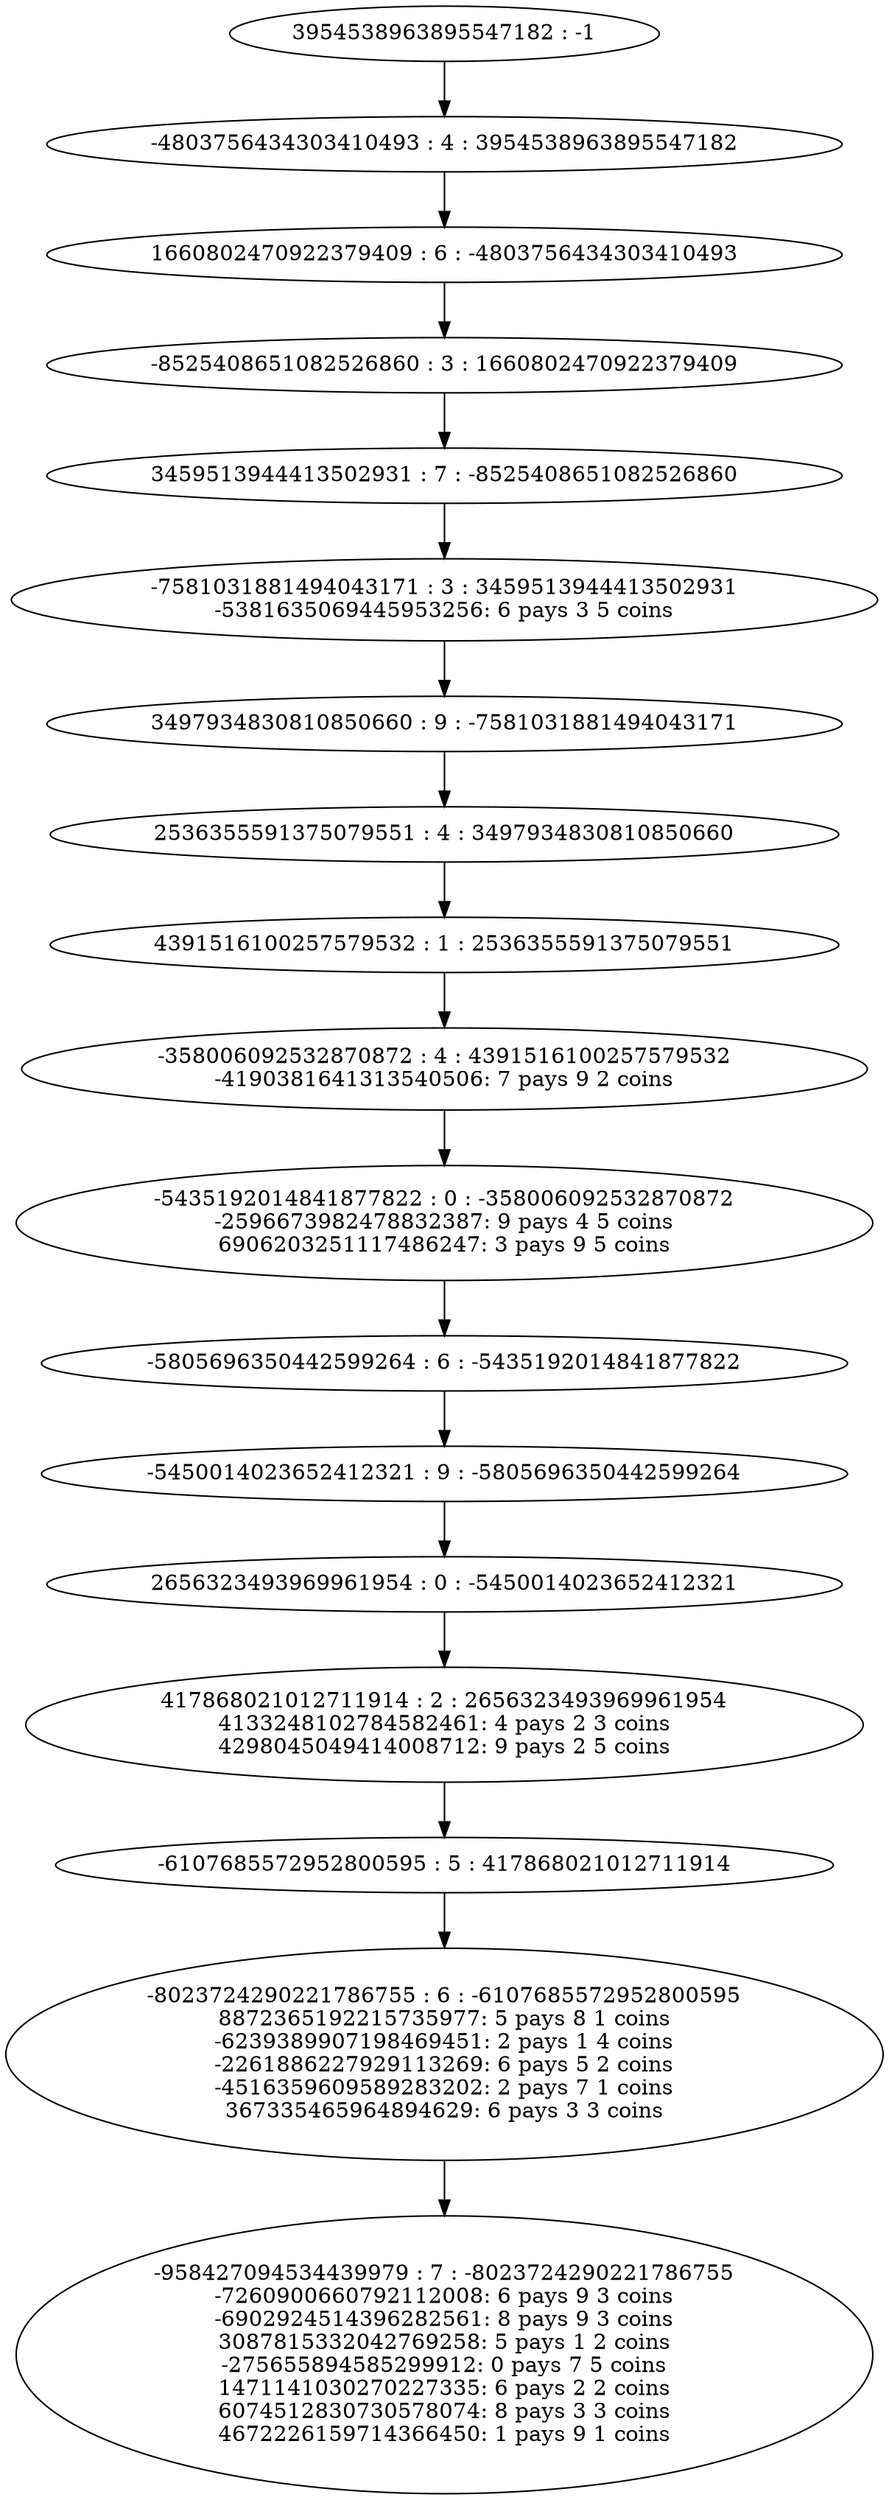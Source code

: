 digraph "plots_10_1.0_0.5_1000000.0_6000.0_2880000.0/tree_0_17.dot" {
	0 [label="3954538963895547182 : -1"]
	1 [label="-4803756434303410493 : 4 : 3954538963895547182
"]
	2 [label="1660802470922379409 : 6 : -4803756434303410493
"]
	3 [label="-8525408651082526860 : 3 : 1660802470922379409
"]
	4 [label="3459513944413502931 : 7 : -8525408651082526860
"]
	5 [label="-7581031881494043171 : 3 : 3459513944413502931
-5381635069445953256: 6 pays 3 5 coins
"]
	6 [label="3497934830810850660 : 9 : -7581031881494043171
"]
	7 [label="2536355591375079551 : 4 : 3497934830810850660
"]
	8 [label="4391516100257579532 : 1 : 2536355591375079551
"]
	9 [label="-358006092532870872 : 4 : 4391516100257579532
-4190381641313540506: 7 pays 9 2 coins
"]
	10 [label="-5435192014841877822 : 0 : -358006092532870872
-2596673982478832387: 9 pays 4 5 coins
6906203251117486247: 3 pays 9 5 coins
"]
	11 [label="-5805696350442599264 : 6 : -5435192014841877822
"]
	12 [label="-5450014023652412321 : 9 : -5805696350442599264
"]
	13 [label="2656323493969961954 : 0 : -5450014023652412321
"]
	14 [label="417868021012711914 : 2 : 2656323493969961954
4133248102784582461: 4 pays 2 3 coins
4298045049414008712: 9 pays 2 5 coins
"]
	15 [label="-6107685572952800595 : 5 : 417868021012711914
"]
	16 [label="-8023724290221786755 : 6 : -6107685572952800595
8872365192215735977: 5 pays 8 1 coins
-6239389907198469451: 2 pays 1 4 coins
-2261886227929113269: 6 pays 5 2 coins
-4516359609589283202: 2 pays 7 1 coins
367335465964894629: 6 pays 3 3 coins
"]
	17 [label="-958427094534439979 : 7 : -8023724290221786755
-7260900660792112008: 6 pays 9 3 coins
-6902924514396282561: 8 pays 9 3 coins
3087815332042769258: 5 pays 1 2 coins
-275655894585299912: 0 pays 7 5 coins
1471141030270227335: 6 pays 2 2 coins
6074512830730578074: 8 pays 3 3 coins
4672226159714366450: 1 pays 9 1 coins
"]
	0 -> 1
	1 -> 2
	2 -> 3
	3 -> 4
	4 -> 5
	5 -> 6
	6 -> 7
	7 -> 8
	8 -> 9
	9 -> 10
	10 -> 11
	11 -> 12
	12 -> 13
	13 -> 14
	14 -> 15
	15 -> 16
	16 -> 17
}
